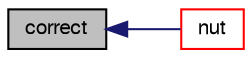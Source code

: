digraph "correct"
{
  bgcolor="transparent";
  edge [fontname="FreeSans",fontsize="10",labelfontname="FreeSans",labelfontsize="10"];
  node [fontname="FreeSans",fontsize="10",shape=record];
  rankdir="LR";
  Node3406 [label="correct",height=0.2,width=0.4,color="black", fillcolor="grey75", style="filled", fontcolor="black"];
  Node3406 -> Node3407 [dir="back",color="midnightblue",fontsize="10",style="solid",fontname="FreeSans"];
  Node3407 [label="nut",height=0.2,width=0.4,color="red",URL="$a31086.html#a1f9ef455ae1ef56fcb9c8f8838c6aee2",tooltip="Return the turbulence viscosity. "];
}

